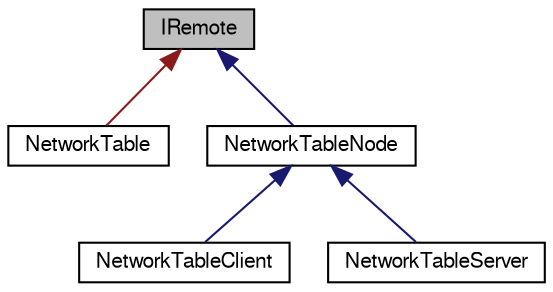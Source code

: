digraph "IRemote"
{
  bgcolor="transparent";
  edge [fontname="FreeSans",fontsize="10",labelfontname="FreeSans",labelfontsize="10"];
  node [fontname="FreeSans",fontsize="10",shape=record];
  Node1 [label="IRemote",height=0.2,width=0.4,color="black", fillcolor="grey75", style="filled" fontcolor="black"];
  Node1 -> Node2 [dir="back",color="firebrick4",fontsize="10",style="solid",fontname="FreeSans"];
  Node2 [label="NetworkTable",height=0.2,width=0.4,color="black",URL="$class_network_table.html"];
  Node1 -> Node3 [dir="back",color="midnightblue",fontsize="10",style="solid",fontname="FreeSans"];
  Node3 [label="NetworkTableNode",height=0.2,width=0.4,color="black",URL="$class_network_table_node.html"];
  Node3 -> Node4 [dir="back",color="midnightblue",fontsize="10",style="solid",fontname="FreeSans"];
  Node4 [label="NetworkTableClient",height=0.2,width=0.4,color="black",URL="$class_network_table_client.html"];
  Node3 -> Node5 [dir="back",color="midnightblue",fontsize="10",style="solid",fontname="FreeSans"];
  Node5 [label="NetworkTableServer",height=0.2,width=0.4,color="black",URL="$class_network_table_server.html"];
}
